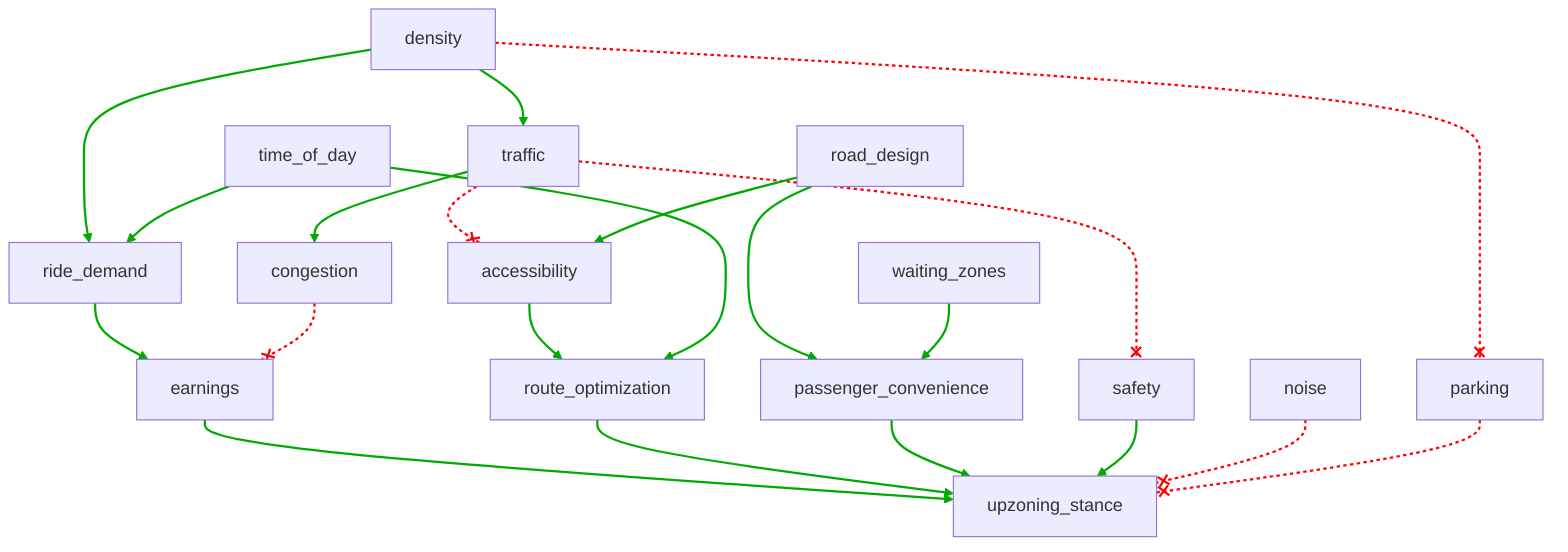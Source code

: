 flowchart TD
n1[density]
n2[traffic]
n3[road_design]
n4[ride_demand]
n5[waiting_zones]
n6[congestion]
n7[accessibility]
n8[earnings]
n9[time_of_day]
n10[route_optimization]
n11[passenger_convenience]
n12[safety]
n13[noise]
n14[parking]
n15[upzoning_stance]
n1 --> n2
n1 --> n4
n1 --x n14
n2 --> n6
n2 --x n7
n2 --x n12
n3 --> n7
n3 --> n11
n4 --> n8
n5 --> n11
n6 --x n8
n7 --> n10
n8 --> n15
n9 --> n4
n9 --> n10
n10 --> n15
n11 --> n15
n12 --> n15
n13 --x n15
n14 --x n15
linkStyle 0 stroke:#00AA00,stroke-width:2px
linkStyle 1 stroke:#00AA00,stroke-width:2px
linkStyle 2 stroke:#FF0000,stroke-dasharray:3,stroke-width:2px
linkStyle 3 stroke:#00AA00,stroke-width:2px
linkStyle 4 stroke:#FF0000,stroke-dasharray:3,stroke-width:2px
linkStyle 5 stroke:#FF0000,stroke-dasharray:3,stroke-width:2px
linkStyle 6 stroke:#00AA00,stroke-width:2px
linkStyle 7 stroke:#00AA00,stroke-width:2px
linkStyle 8 stroke:#00AA00,stroke-width:2px
linkStyle 9 stroke:#00AA00,stroke-width:2px
linkStyle 10 stroke:#FF0000,stroke-dasharray:3,stroke-width:2px
linkStyle 11 stroke:#00AA00,stroke-width:2px
linkStyle 12 stroke:#00AA00,stroke-width:2px
linkStyle 13 stroke:#00AA00,stroke-width:2px
linkStyle 14 stroke:#00AA00,stroke-width:2px
linkStyle 15 stroke:#00AA00,stroke-width:2px
linkStyle 16 stroke:#00AA00,stroke-width:2px
linkStyle 17 stroke:#00AA00,stroke-width:2px
linkStyle 18 stroke:#FF0000,stroke-dasharray:3,stroke-width:2px
linkStyle 19 stroke:#FF0000,stroke-dasharray:3,stroke-width:2px